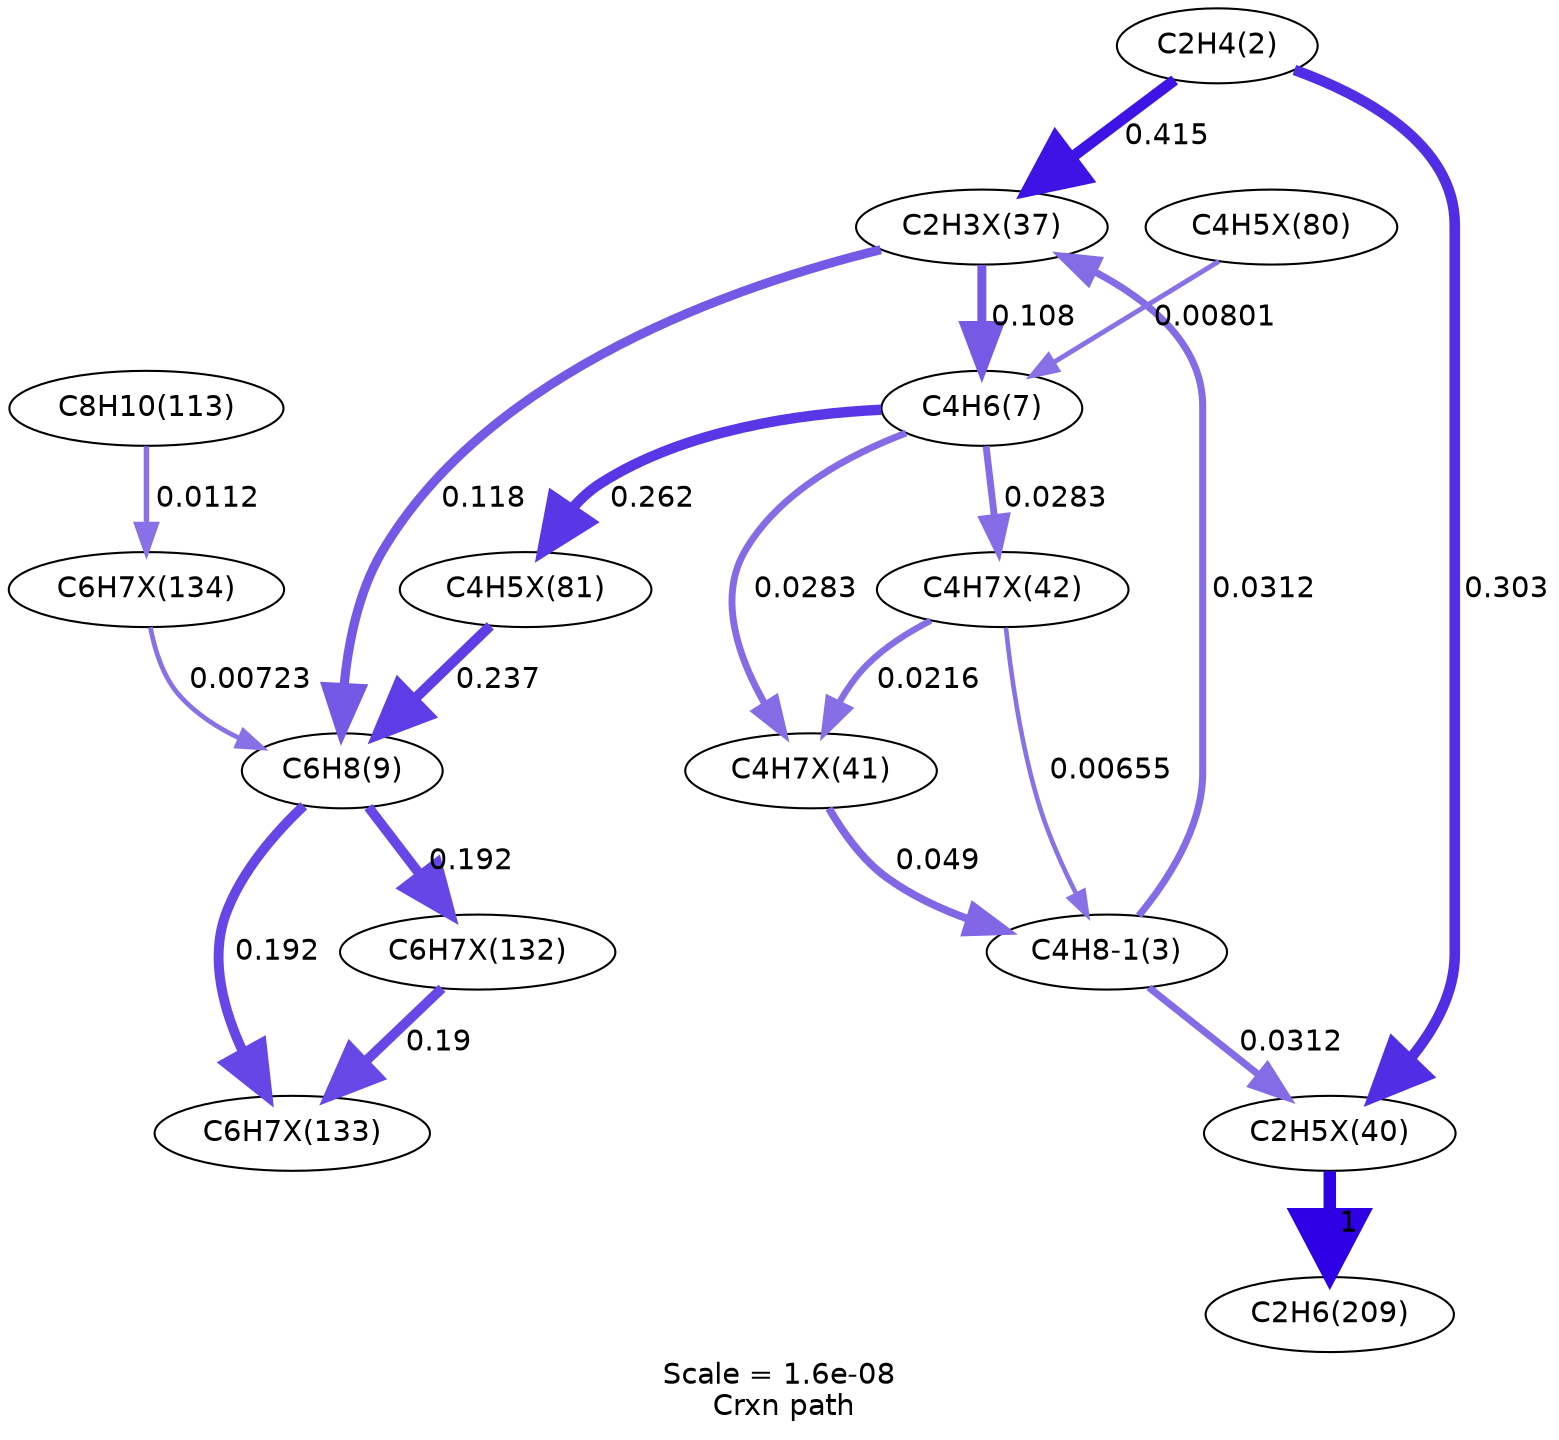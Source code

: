 digraph reaction_paths {
center=1;
s5 -> s30[fontname="Helvetica", style="setlinewidth(5.34)", arrowsize=2.67, color="0.7, 0.915, 0.9"
, label=" 0.415"];
s5 -> s31[fontname="Helvetica", style="setlinewidth(5.1)", arrowsize=2.55, color="0.7, 0.803, 0.9"
, label=" 0.303"];
s30 -> s8[fontname="Helvetica", style="setlinewidth(4.32)", arrowsize=2.16, color="0.7, 0.608, 0.9"
, label=" 0.108"];
s30 -> s9[fontname="Helvetica", style="setlinewidth(4.39)", arrowsize=2.19, color="0.7, 0.618, 0.9"
, label=" 0.118"];
s6 -> s30[fontname="Helvetica", style="setlinewidth(3.38)", arrowsize=1.69, color="0.7, 0.531, 0.9"
, label=" 0.0312"];
s8 -> s35[fontname="Helvetica", style="setlinewidth(4.99)", arrowsize=2.49, color="0.7, 0.762, 0.9"
, label=" 0.262"];
s34 -> s8[fontname="Helvetica", style="setlinewidth(2.36)", arrowsize=1.18, color="0.7, 0.508, 0.9"
, label=" 0.00801"];
s8 -> s32[fontname="Helvetica", style="setlinewidth(3.31)", arrowsize=1.65, color="0.7, 0.528, 0.9"
, label=" 0.0283"];
s8 -> s33[fontname="Helvetica", style="setlinewidth(3.31)", arrowsize=1.65, color="0.7, 0.528, 0.9"
, label=" 0.0283"];
s35 -> s9[fontname="Helvetica", style="setlinewidth(4.91)", arrowsize=2.46, color="0.7, 0.737, 0.9"
, label=" 0.237"];
s38 -> s9[fontname="Helvetica", style="setlinewidth(2.28)", arrowsize=1.14, color="0.7, 0.507, 0.9"
, label=" 0.00723"];
s9 -> s37[fontname="Helvetica", style="setlinewidth(4.75)", arrowsize=2.38, color="0.7, 0.692, 0.9"
, label=" 0.192"];
s9 -> s36[fontname="Helvetica", style="setlinewidth(4.75)", arrowsize=2.38, color="0.7, 0.692, 0.9"
, label=" 0.192"];
s6 -> s31[fontname="Helvetica", style="setlinewidth(3.38)", arrowsize=1.69, color="0.7, 0.531, 0.9"
, label=" 0.0312"];
s32 -> s6[fontname="Helvetica", style="setlinewidth(3.72)", arrowsize=1.86, color="0.7, 0.549, 0.9"
, label=" 0.049"];
s33 -> s6[fontname="Helvetica", style="setlinewidth(2.2)", arrowsize=1.1, color="0.7, 0.507, 0.9"
, label=" 0.00655"];
s31 -> s15[fontname="Helvetica", style="setlinewidth(6)", arrowsize=3, color="0.7, 1.5, 0.9"
, label=" 1"];
s11 -> s38[fontname="Helvetica", style="setlinewidth(2.61)", arrowsize=1.31, color="0.7, 0.511, 0.9"
, label=" 0.0112"];
s36 -> s37[fontname="Helvetica", style="setlinewidth(4.75)", arrowsize=2.37, color="0.7, 0.69, 0.9"
, label=" 0.19"];
s33 -> s32[fontname="Helvetica", style="setlinewidth(3.1)", arrowsize=1.55, color="0.7, 0.522, 0.9"
, label=" 0.0216"];
s5 [ fontname="Helvetica", label="C2H4(2)"];
s6 [ fontname="Helvetica", label="C4H8-1(3)"];
s8 [ fontname="Helvetica", label="C4H6(7)"];
s9 [ fontname="Helvetica", label="C6H8(9)"];
s11 [ fontname="Helvetica", label="C8H10(113)"];
s15 [ fontname="Helvetica", label="C2H6(209)"];
s30 [ fontname="Helvetica", label="C2H3X(37)"];
s31 [ fontname="Helvetica", label="C2H5X(40)"];
s32 [ fontname="Helvetica", label="C4H7X(41)"];
s33 [ fontname="Helvetica", label="C4H7X(42)"];
s34 [ fontname="Helvetica", label="C4H5X(80)"];
s35 [ fontname="Helvetica", label="C4H5X(81)"];
s36 [ fontname="Helvetica", label="C6H7X(132)"];
s37 [ fontname="Helvetica", label="C6H7X(133)"];
s38 [ fontname="Helvetica", label="C6H7X(134)"];
 label = "Scale = 1.6e-08\l Crxn path";
 fontname = "Helvetica";
}
